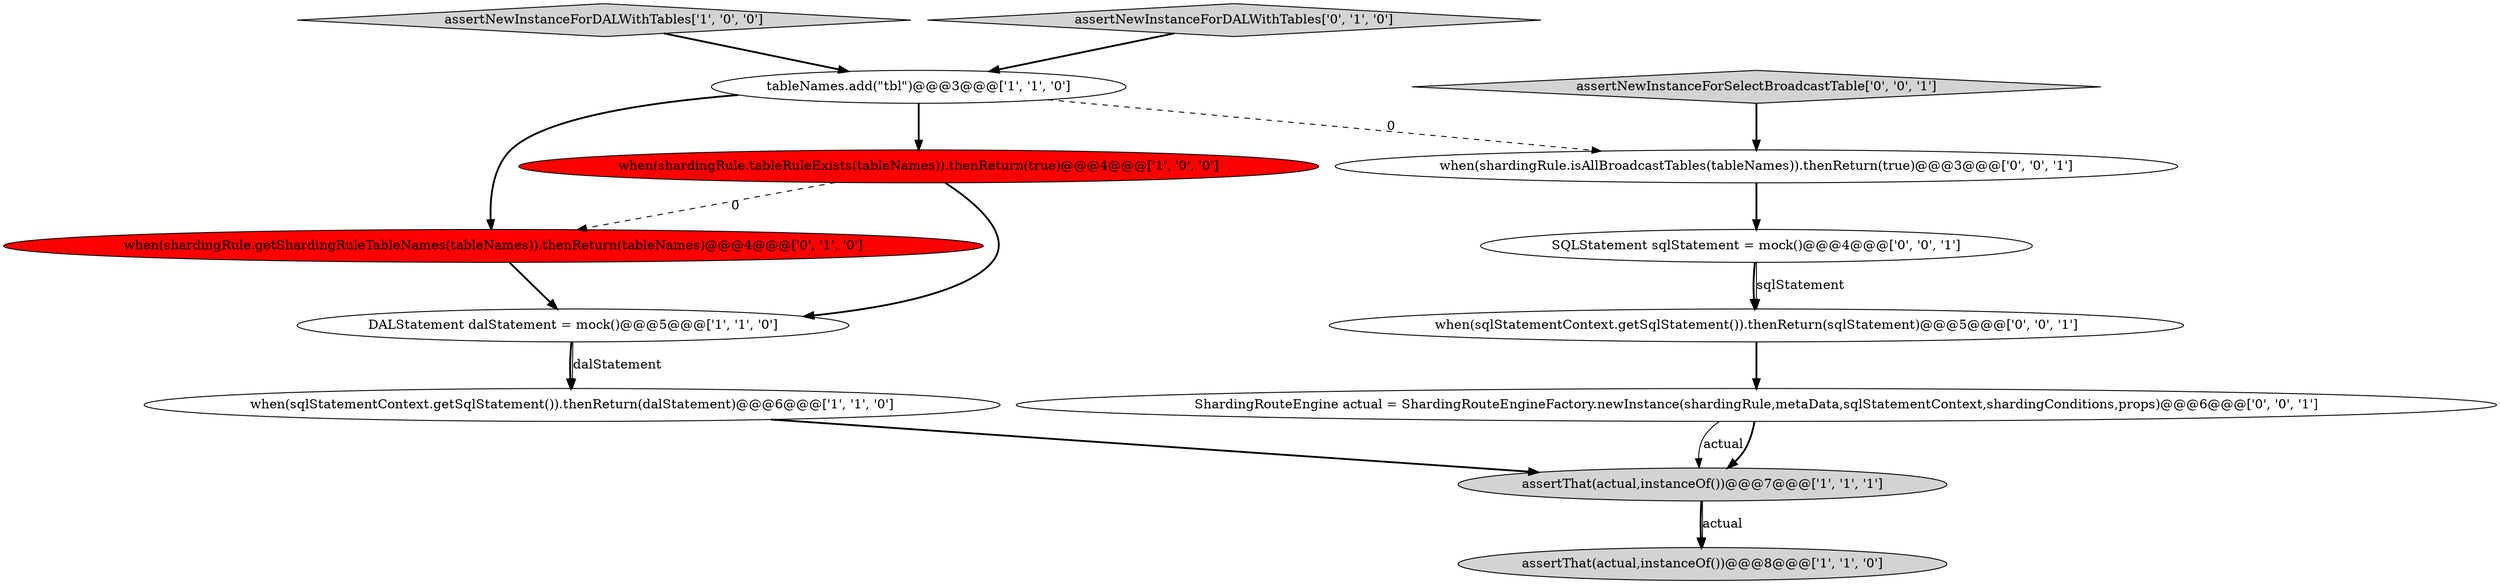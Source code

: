 digraph {
1 [style = filled, label = "DALStatement dalStatement = mock()@@@5@@@['1', '1', '0']", fillcolor = white, shape = ellipse image = "AAA0AAABBB1BBB"];
5 [style = filled, label = "assertNewInstanceForDALWithTables['1', '0', '0']", fillcolor = lightgray, shape = diamond image = "AAA0AAABBB1BBB"];
8 [style = filled, label = "when(shardingRule.getShardingRuleTableNames(tableNames)).thenReturn(tableNames)@@@4@@@['0', '1', '0']", fillcolor = red, shape = ellipse image = "AAA1AAABBB2BBB"];
3 [style = filled, label = "assertThat(actual,instanceOf())@@@8@@@['1', '1', '0']", fillcolor = lightgray, shape = ellipse image = "AAA0AAABBB1BBB"];
6 [style = filled, label = "when(sqlStatementContext.getSqlStatement()).thenReturn(dalStatement)@@@6@@@['1', '1', '0']", fillcolor = white, shape = ellipse image = "AAA0AAABBB1BBB"];
10 [style = filled, label = "when(sqlStatementContext.getSqlStatement()).thenReturn(sqlStatement)@@@5@@@['0', '0', '1']", fillcolor = white, shape = ellipse image = "AAA0AAABBB3BBB"];
9 [style = filled, label = "ShardingRouteEngine actual = ShardingRouteEngineFactory.newInstance(shardingRule,metaData,sqlStatementContext,shardingConditions,props)@@@6@@@['0', '0', '1']", fillcolor = white, shape = ellipse image = "AAA0AAABBB3BBB"];
7 [style = filled, label = "assertNewInstanceForDALWithTables['0', '1', '0']", fillcolor = lightgray, shape = diamond image = "AAA0AAABBB2BBB"];
13 [style = filled, label = "SQLStatement sqlStatement = mock()@@@4@@@['0', '0', '1']", fillcolor = white, shape = ellipse image = "AAA0AAABBB3BBB"];
4 [style = filled, label = "tableNames.add(\"tbl\")@@@3@@@['1', '1', '0']", fillcolor = white, shape = ellipse image = "AAA0AAABBB1BBB"];
0 [style = filled, label = "when(shardingRule.tableRuleExists(tableNames)).thenReturn(true)@@@4@@@['1', '0', '0']", fillcolor = red, shape = ellipse image = "AAA1AAABBB1BBB"];
11 [style = filled, label = "assertNewInstanceForSelectBroadcastTable['0', '0', '1']", fillcolor = lightgray, shape = diamond image = "AAA0AAABBB3BBB"];
12 [style = filled, label = "when(shardingRule.isAllBroadcastTables(tableNames)).thenReturn(true)@@@3@@@['0', '0', '1']", fillcolor = white, shape = ellipse image = "AAA0AAABBB3BBB"];
2 [style = filled, label = "assertThat(actual,instanceOf())@@@7@@@['1', '1', '1']", fillcolor = lightgray, shape = ellipse image = "AAA0AAABBB1BBB"];
8->1 [style = bold, label=""];
4->8 [style = bold, label=""];
12->13 [style = bold, label=""];
13->10 [style = bold, label=""];
0->8 [style = dashed, label="0"];
10->9 [style = bold, label=""];
11->12 [style = bold, label=""];
1->6 [style = bold, label=""];
9->2 [style = solid, label="actual"];
4->12 [style = dashed, label="0"];
7->4 [style = bold, label=""];
9->2 [style = bold, label=""];
0->1 [style = bold, label=""];
13->10 [style = solid, label="sqlStatement"];
1->6 [style = solid, label="dalStatement"];
5->4 [style = bold, label=""];
2->3 [style = bold, label=""];
4->0 [style = bold, label=""];
2->3 [style = solid, label="actual"];
6->2 [style = bold, label=""];
}
